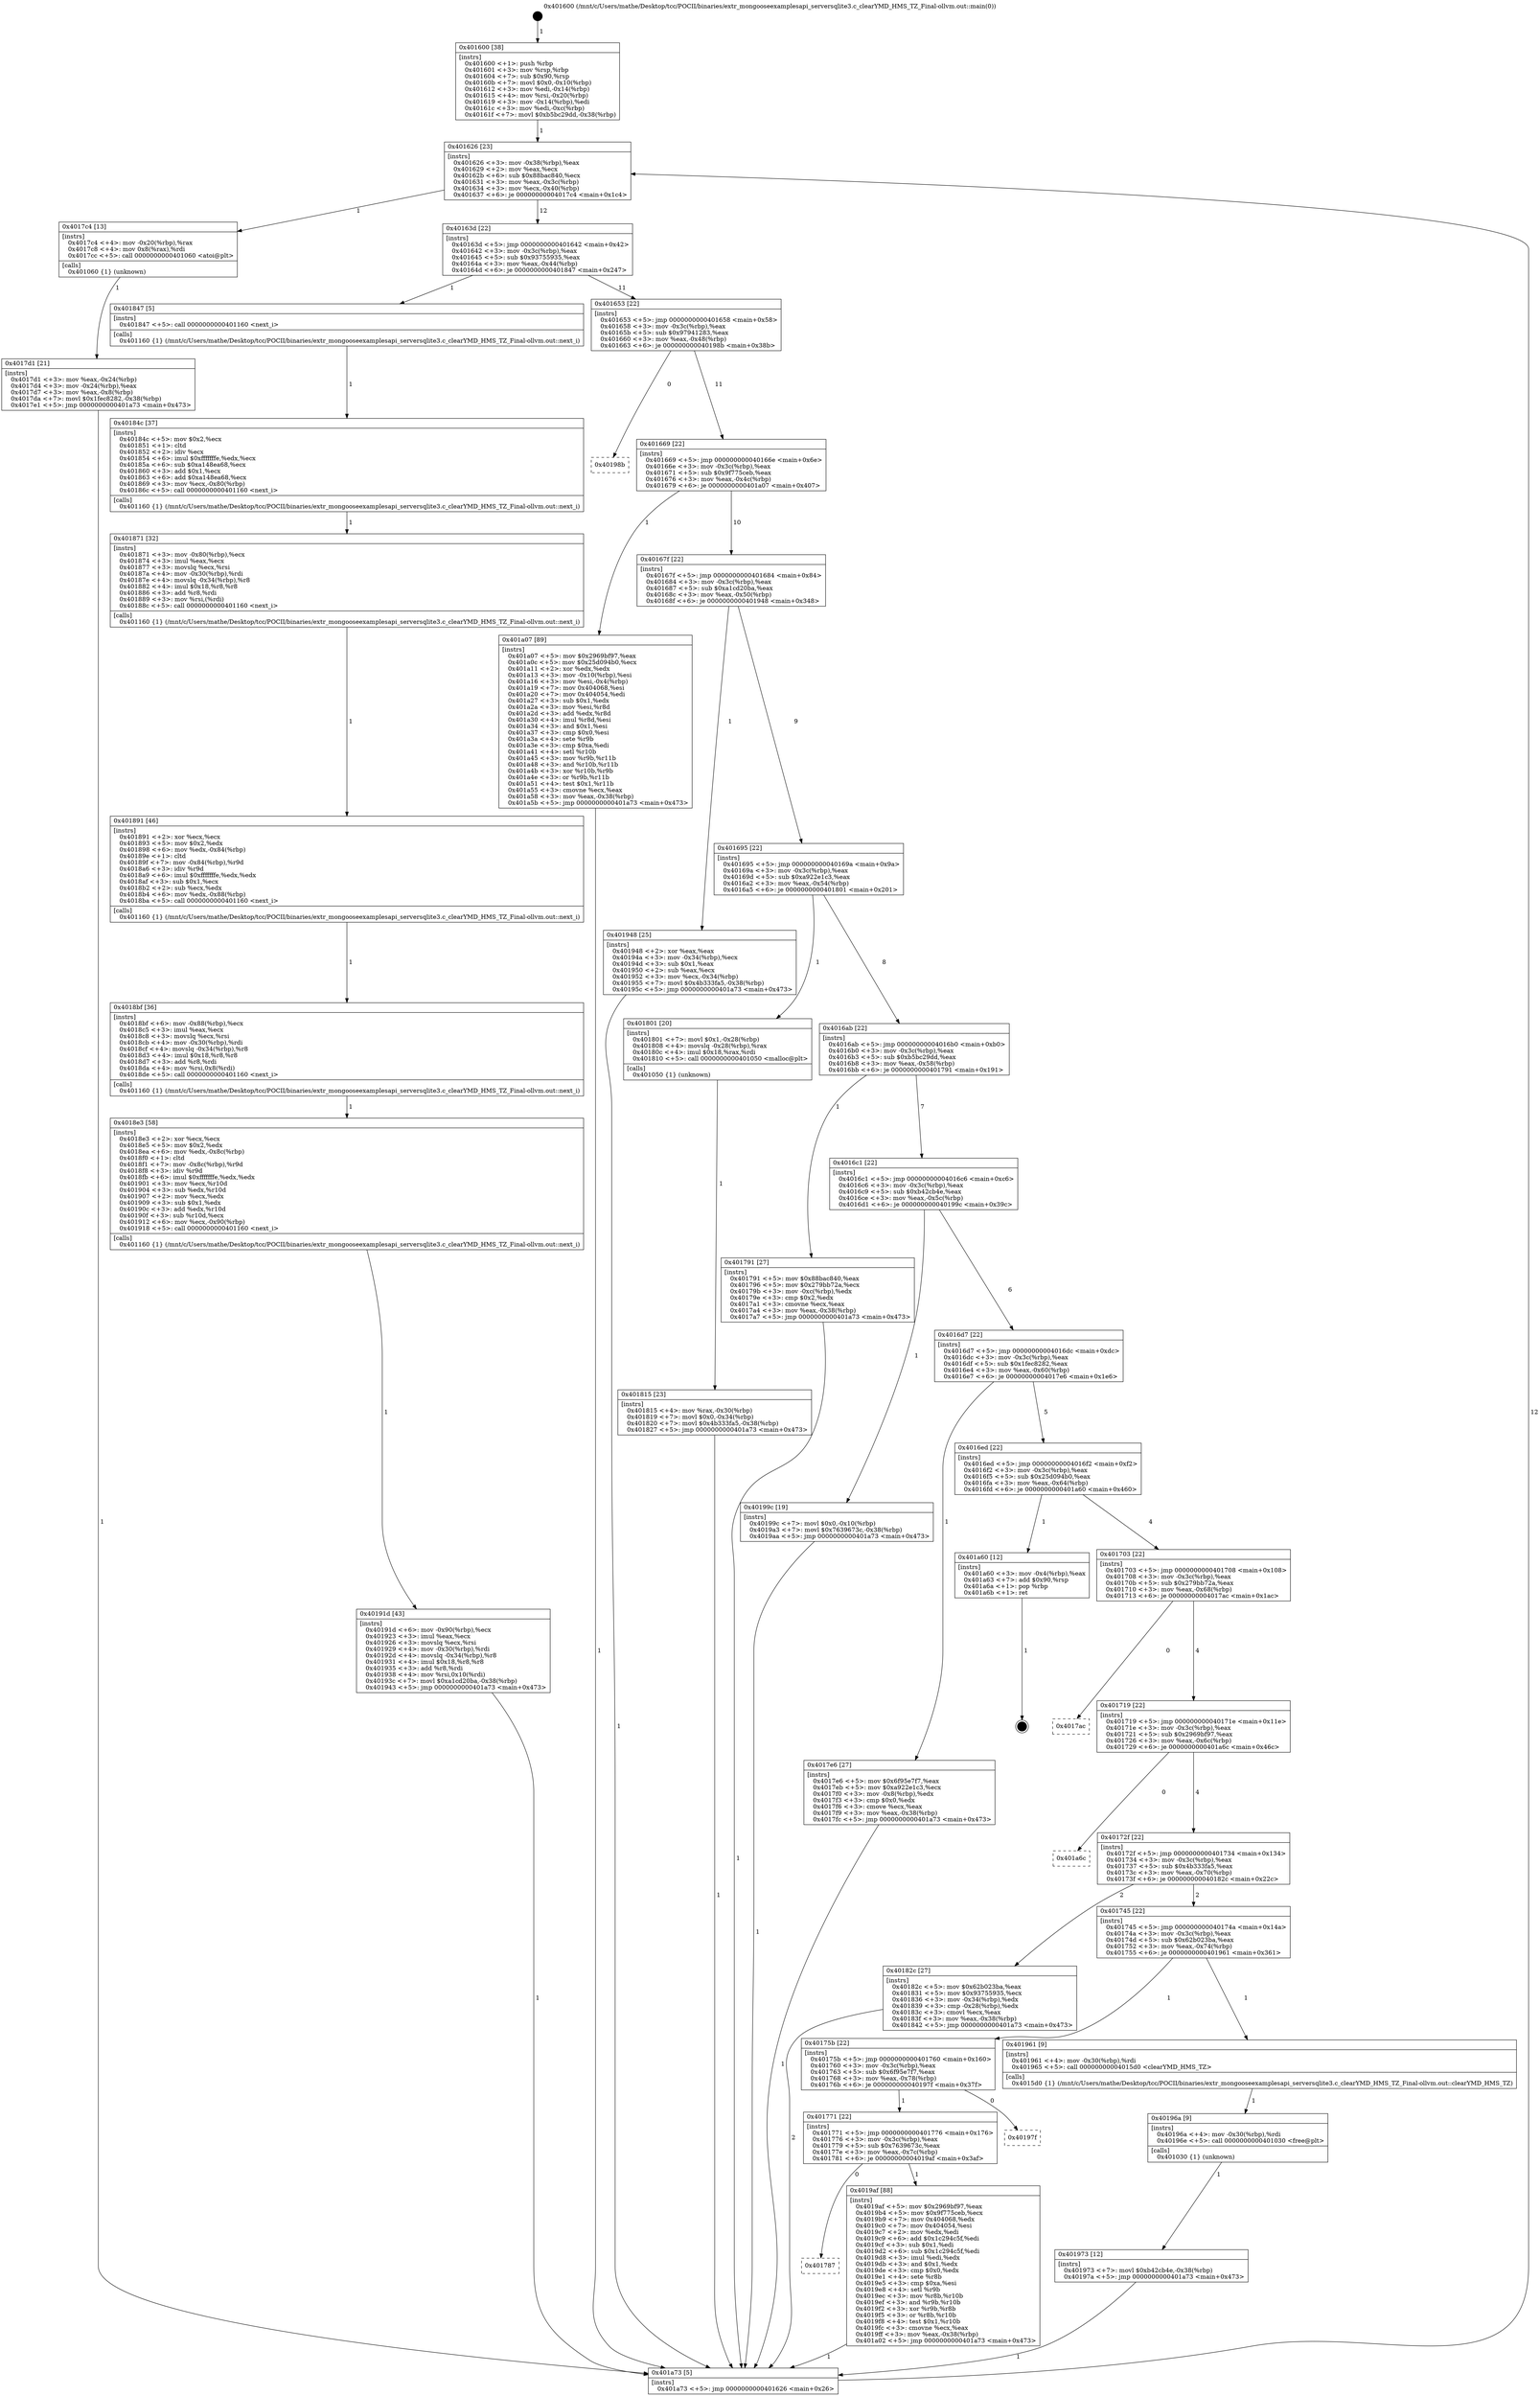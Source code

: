 digraph "0x401600" {
  label = "0x401600 (/mnt/c/Users/mathe/Desktop/tcc/POCII/binaries/extr_mongooseexamplesapi_serversqlite3.c_clearYMD_HMS_TZ_Final-ollvm.out::main(0))"
  labelloc = "t"
  node[shape=record]

  Entry [label="",width=0.3,height=0.3,shape=circle,fillcolor=black,style=filled]
  "0x401626" [label="{
     0x401626 [23]\l
     | [instrs]\l
     &nbsp;&nbsp;0x401626 \<+3\>: mov -0x38(%rbp),%eax\l
     &nbsp;&nbsp;0x401629 \<+2\>: mov %eax,%ecx\l
     &nbsp;&nbsp;0x40162b \<+6\>: sub $0x88bac840,%ecx\l
     &nbsp;&nbsp;0x401631 \<+3\>: mov %eax,-0x3c(%rbp)\l
     &nbsp;&nbsp;0x401634 \<+3\>: mov %ecx,-0x40(%rbp)\l
     &nbsp;&nbsp;0x401637 \<+6\>: je 00000000004017c4 \<main+0x1c4\>\l
  }"]
  "0x4017c4" [label="{
     0x4017c4 [13]\l
     | [instrs]\l
     &nbsp;&nbsp;0x4017c4 \<+4\>: mov -0x20(%rbp),%rax\l
     &nbsp;&nbsp;0x4017c8 \<+4\>: mov 0x8(%rax),%rdi\l
     &nbsp;&nbsp;0x4017cc \<+5\>: call 0000000000401060 \<atoi@plt\>\l
     | [calls]\l
     &nbsp;&nbsp;0x401060 \{1\} (unknown)\l
  }"]
  "0x40163d" [label="{
     0x40163d [22]\l
     | [instrs]\l
     &nbsp;&nbsp;0x40163d \<+5\>: jmp 0000000000401642 \<main+0x42\>\l
     &nbsp;&nbsp;0x401642 \<+3\>: mov -0x3c(%rbp),%eax\l
     &nbsp;&nbsp;0x401645 \<+5\>: sub $0x93755935,%eax\l
     &nbsp;&nbsp;0x40164a \<+3\>: mov %eax,-0x44(%rbp)\l
     &nbsp;&nbsp;0x40164d \<+6\>: je 0000000000401847 \<main+0x247\>\l
  }"]
  Exit [label="",width=0.3,height=0.3,shape=circle,fillcolor=black,style=filled,peripheries=2]
  "0x401847" [label="{
     0x401847 [5]\l
     | [instrs]\l
     &nbsp;&nbsp;0x401847 \<+5\>: call 0000000000401160 \<next_i\>\l
     | [calls]\l
     &nbsp;&nbsp;0x401160 \{1\} (/mnt/c/Users/mathe/Desktop/tcc/POCII/binaries/extr_mongooseexamplesapi_serversqlite3.c_clearYMD_HMS_TZ_Final-ollvm.out::next_i)\l
  }"]
  "0x401653" [label="{
     0x401653 [22]\l
     | [instrs]\l
     &nbsp;&nbsp;0x401653 \<+5\>: jmp 0000000000401658 \<main+0x58\>\l
     &nbsp;&nbsp;0x401658 \<+3\>: mov -0x3c(%rbp),%eax\l
     &nbsp;&nbsp;0x40165b \<+5\>: sub $0x97941283,%eax\l
     &nbsp;&nbsp;0x401660 \<+3\>: mov %eax,-0x48(%rbp)\l
     &nbsp;&nbsp;0x401663 \<+6\>: je 000000000040198b \<main+0x38b\>\l
  }"]
  "0x401787" [label="{
     0x401787\l
  }", style=dashed]
  "0x40198b" [label="{
     0x40198b\l
  }", style=dashed]
  "0x401669" [label="{
     0x401669 [22]\l
     | [instrs]\l
     &nbsp;&nbsp;0x401669 \<+5\>: jmp 000000000040166e \<main+0x6e\>\l
     &nbsp;&nbsp;0x40166e \<+3\>: mov -0x3c(%rbp),%eax\l
     &nbsp;&nbsp;0x401671 \<+5\>: sub $0x9f775ceb,%eax\l
     &nbsp;&nbsp;0x401676 \<+3\>: mov %eax,-0x4c(%rbp)\l
     &nbsp;&nbsp;0x401679 \<+6\>: je 0000000000401a07 \<main+0x407\>\l
  }"]
  "0x4019af" [label="{
     0x4019af [88]\l
     | [instrs]\l
     &nbsp;&nbsp;0x4019af \<+5\>: mov $0x2969bf97,%eax\l
     &nbsp;&nbsp;0x4019b4 \<+5\>: mov $0x9f775ceb,%ecx\l
     &nbsp;&nbsp;0x4019b9 \<+7\>: mov 0x404068,%edx\l
     &nbsp;&nbsp;0x4019c0 \<+7\>: mov 0x404054,%esi\l
     &nbsp;&nbsp;0x4019c7 \<+2\>: mov %edx,%edi\l
     &nbsp;&nbsp;0x4019c9 \<+6\>: add $0x1c294c5f,%edi\l
     &nbsp;&nbsp;0x4019cf \<+3\>: sub $0x1,%edi\l
     &nbsp;&nbsp;0x4019d2 \<+6\>: sub $0x1c294c5f,%edi\l
     &nbsp;&nbsp;0x4019d8 \<+3\>: imul %edi,%edx\l
     &nbsp;&nbsp;0x4019db \<+3\>: and $0x1,%edx\l
     &nbsp;&nbsp;0x4019de \<+3\>: cmp $0x0,%edx\l
     &nbsp;&nbsp;0x4019e1 \<+4\>: sete %r8b\l
     &nbsp;&nbsp;0x4019e5 \<+3\>: cmp $0xa,%esi\l
     &nbsp;&nbsp;0x4019e8 \<+4\>: setl %r9b\l
     &nbsp;&nbsp;0x4019ec \<+3\>: mov %r8b,%r10b\l
     &nbsp;&nbsp;0x4019ef \<+3\>: and %r9b,%r10b\l
     &nbsp;&nbsp;0x4019f2 \<+3\>: xor %r9b,%r8b\l
     &nbsp;&nbsp;0x4019f5 \<+3\>: or %r8b,%r10b\l
     &nbsp;&nbsp;0x4019f8 \<+4\>: test $0x1,%r10b\l
     &nbsp;&nbsp;0x4019fc \<+3\>: cmovne %ecx,%eax\l
     &nbsp;&nbsp;0x4019ff \<+3\>: mov %eax,-0x38(%rbp)\l
     &nbsp;&nbsp;0x401a02 \<+5\>: jmp 0000000000401a73 \<main+0x473\>\l
  }"]
  "0x401a07" [label="{
     0x401a07 [89]\l
     | [instrs]\l
     &nbsp;&nbsp;0x401a07 \<+5\>: mov $0x2969bf97,%eax\l
     &nbsp;&nbsp;0x401a0c \<+5\>: mov $0x25d094b0,%ecx\l
     &nbsp;&nbsp;0x401a11 \<+2\>: xor %edx,%edx\l
     &nbsp;&nbsp;0x401a13 \<+3\>: mov -0x10(%rbp),%esi\l
     &nbsp;&nbsp;0x401a16 \<+3\>: mov %esi,-0x4(%rbp)\l
     &nbsp;&nbsp;0x401a19 \<+7\>: mov 0x404068,%esi\l
     &nbsp;&nbsp;0x401a20 \<+7\>: mov 0x404054,%edi\l
     &nbsp;&nbsp;0x401a27 \<+3\>: sub $0x1,%edx\l
     &nbsp;&nbsp;0x401a2a \<+3\>: mov %esi,%r8d\l
     &nbsp;&nbsp;0x401a2d \<+3\>: add %edx,%r8d\l
     &nbsp;&nbsp;0x401a30 \<+4\>: imul %r8d,%esi\l
     &nbsp;&nbsp;0x401a34 \<+3\>: and $0x1,%esi\l
     &nbsp;&nbsp;0x401a37 \<+3\>: cmp $0x0,%esi\l
     &nbsp;&nbsp;0x401a3a \<+4\>: sete %r9b\l
     &nbsp;&nbsp;0x401a3e \<+3\>: cmp $0xa,%edi\l
     &nbsp;&nbsp;0x401a41 \<+4\>: setl %r10b\l
     &nbsp;&nbsp;0x401a45 \<+3\>: mov %r9b,%r11b\l
     &nbsp;&nbsp;0x401a48 \<+3\>: and %r10b,%r11b\l
     &nbsp;&nbsp;0x401a4b \<+3\>: xor %r10b,%r9b\l
     &nbsp;&nbsp;0x401a4e \<+3\>: or %r9b,%r11b\l
     &nbsp;&nbsp;0x401a51 \<+4\>: test $0x1,%r11b\l
     &nbsp;&nbsp;0x401a55 \<+3\>: cmovne %ecx,%eax\l
     &nbsp;&nbsp;0x401a58 \<+3\>: mov %eax,-0x38(%rbp)\l
     &nbsp;&nbsp;0x401a5b \<+5\>: jmp 0000000000401a73 \<main+0x473\>\l
  }"]
  "0x40167f" [label="{
     0x40167f [22]\l
     | [instrs]\l
     &nbsp;&nbsp;0x40167f \<+5\>: jmp 0000000000401684 \<main+0x84\>\l
     &nbsp;&nbsp;0x401684 \<+3\>: mov -0x3c(%rbp),%eax\l
     &nbsp;&nbsp;0x401687 \<+5\>: sub $0xa1cd20ba,%eax\l
     &nbsp;&nbsp;0x40168c \<+3\>: mov %eax,-0x50(%rbp)\l
     &nbsp;&nbsp;0x40168f \<+6\>: je 0000000000401948 \<main+0x348\>\l
  }"]
  "0x401771" [label="{
     0x401771 [22]\l
     | [instrs]\l
     &nbsp;&nbsp;0x401771 \<+5\>: jmp 0000000000401776 \<main+0x176\>\l
     &nbsp;&nbsp;0x401776 \<+3\>: mov -0x3c(%rbp),%eax\l
     &nbsp;&nbsp;0x401779 \<+5\>: sub $0x7639673c,%eax\l
     &nbsp;&nbsp;0x40177e \<+3\>: mov %eax,-0x7c(%rbp)\l
     &nbsp;&nbsp;0x401781 \<+6\>: je 00000000004019af \<main+0x3af\>\l
  }"]
  "0x401948" [label="{
     0x401948 [25]\l
     | [instrs]\l
     &nbsp;&nbsp;0x401948 \<+2\>: xor %eax,%eax\l
     &nbsp;&nbsp;0x40194a \<+3\>: mov -0x34(%rbp),%ecx\l
     &nbsp;&nbsp;0x40194d \<+3\>: sub $0x1,%eax\l
     &nbsp;&nbsp;0x401950 \<+2\>: sub %eax,%ecx\l
     &nbsp;&nbsp;0x401952 \<+3\>: mov %ecx,-0x34(%rbp)\l
     &nbsp;&nbsp;0x401955 \<+7\>: movl $0x4b333fa5,-0x38(%rbp)\l
     &nbsp;&nbsp;0x40195c \<+5\>: jmp 0000000000401a73 \<main+0x473\>\l
  }"]
  "0x401695" [label="{
     0x401695 [22]\l
     | [instrs]\l
     &nbsp;&nbsp;0x401695 \<+5\>: jmp 000000000040169a \<main+0x9a\>\l
     &nbsp;&nbsp;0x40169a \<+3\>: mov -0x3c(%rbp),%eax\l
     &nbsp;&nbsp;0x40169d \<+5\>: sub $0xa922e1c3,%eax\l
     &nbsp;&nbsp;0x4016a2 \<+3\>: mov %eax,-0x54(%rbp)\l
     &nbsp;&nbsp;0x4016a5 \<+6\>: je 0000000000401801 \<main+0x201\>\l
  }"]
  "0x40197f" [label="{
     0x40197f\l
  }", style=dashed]
  "0x401801" [label="{
     0x401801 [20]\l
     | [instrs]\l
     &nbsp;&nbsp;0x401801 \<+7\>: movl $0x1,-0x28(%rbp)\l
     &nbsp;&nbsp;0x401808 \<+4\>: movslq -0x28(%rbp),%rax\l
     &nbsp;&nbsp;0x40180c \<+4\>: imul $0x18,%rax,%rdi\l
     &nbsp;&nbsp;0x401810 \<+5\>: call 0000000000401050 \<malloc@plt\>\l
     | [calls]\l
     &nbsp;&nbsp;0x401050 \{1\} (unknown)\l
  }"]
  "0x4016ab" [label="{
     0x4016ab [22]\l
     | [instrs]\l
     &nbsp;&nbsp;0x4016ab \<+5\>: jmp 00000000004016b0 \<main+0xb0\>\l
     &nbsp;&nbsp;0x4016b0 \<+3\>: mov -0x3c(%rbp),%eax\l
     &nbsp;&nbsp;0x4016b3 \<+5\>: sub $0xb5bc29dd,%eax\l
     &nbsp;&nbsp;0x4016b8 \<+3\>: mov %eax,-0x58(%rbp)\l
     &nbsp;&nbsp;0x4016bb \<+6\>: je 0000000000401791 \<main+0x191\>\l
  }"]
  "0x401973" [label="{
     0x401973 [12]\l
     | [instrs]\l
     &nbsp;&nbsp;0x401973 \<+7\>: movl $0xb42cb4e,-0x38(%rbp)\l
     &nbsp;&nbsp;0x40197a \<+5\>: jmp 0000000000401a73 \<main+0x473\>\l
  }"]
  "0x401791" [label="{
     0x401791 [27]\l
     | [instrs]\l
     &nbsp;&nbsp;0x401791 \<+5\>: mov $0x88bac840,%eax\l
     &nbsp;&nbsp;0x401796 \<+5\>: mov $0x279bb72a,%ecx\l
     &nbsp;&nbsp;0x40179b \<+3\>: mov -0xc(%rbp),%edx\l
     &nbsp;&nbsp;0x40179e \<+3\>: cmp $0x2,%edx\l
     &nbsp;&nbsp;0x4017a1 \<+3\>: cmovne %ecx,%eax\l
     &nbsp;&nbsp;0x4017a4 \<+3\>: mov %eax,-0x38(%rbp)\l
     &nbsp;&nbsp;0x4017a7 \<+5\>: jmp 0000000000401a73 \<main+0x473\>\l
  }"]
  "0x4016c1" [label="{
     0x4016c1 [22]\l
     | [instrs]\l
     &nbsp;&nbsp;0x4016c1 \<+5\>: jmp 00000000004016c6 \<main+0xc6\>\l
     &nbsp;&nbsp;0x4016c6 \<+3\>: mov -0x3c(%rbp),%eax\l
     &nbsp;&nbsp;0x4016c9 \<+5\>: sub $0xb42cb4e,%eax\l
     &nbsp;&nbsp;0x4016ce \<+3\>: mov %eax,-0x5c(%rbp)\l
     &nbsp;&nbsp;0x4016d1 \<+6\>: je 000000000040199c \<main+0x39c\>\l
  }"]
  "0x401a73" [label="{
     0x401a73 [5]\l
     | [instrs]\l
     &nbsp;&nbsp;0x401a73 \<+5\>: jmp 0000000000401626 \<main+0x26\>\l
  }"]
  "0x401600" [label="{
     0x401600 [38]\l
     | [instrs]\l
     &nbsp;&nbsp;0x401600 \<+1\>: push %rbp\l
     &nbsp;&nbsp;0x401601 \<+3\>: mov %rsp,%rbp\l
     &nbsp;&nbsp;0x401604 \<+7\>: sub $0x90,%rsp\l
     &nbsp;&nbsp;0x40160b \<+7\>: movl $0x0,-0x10(%rbp)\l
     &nbsp;&nbsp;0x401612 \<+3\>: mov %edi,-0x14(%rbp)\l
     &nbsp;&nbsp;0x401615 \<+4\>: mov %rsi,-0x20(%rbp)\l
     &nbsp;&nbsp;0x401619 \<+3\>: mov -0x14(%rbp),%edi\l
     &nbsp;&nbsp;0x40161c \<+3\>: mov %edi,-0xc(%rbp)\l
     &nbsp;&nbsp;0x40161f \<+7\>: movl $0xb5bc29dd,-0x38(%rbp)\l
  }"]
  "0x4017d1" [label="{
     0x4017d1 [21]\l
     | [instrs]\l
     &nbsp;&nbsp;0x4017d1 \<+3\>: mov %eax,-0x24(%rbp)\l
     &nbsp;&nbsp;0x4017d4 \<+3\>: mov -0x24(%rbp),%eax\l
     &nbsp;&nbsp;0x4017d7 \<+3\>: mov %eax,-0x8(%rbp)\l
     &nbsp;&nbsp;0x4017da \<+7\>: movl $0x1fec8282,-0x38(%rbp)\l
     &nbsp;&nbsp;0x4017e1 \<+5\>: jmp 0000000000401a73 \<main+0x473\>\l
  }"]
  "0x40196a" [label="{
     0x40196a [9]\l
     | [instrs]\l
     &nbsp;&nbsp;0x40196a \<+4\>: mov -0x30(%rbp),%rdi\l
     &nbsp;&nbsp;0x40196e \<+5\>: call 0000000000401030 \<free@plt\>\l
     | [calls]\l
     &nbsp;&nbsp;0x401030 \{1\} (unknown)\l
  }"]
  "0x40199c" [label="{
     0x40199c [19]\l
     | [instrs]\l
     &nbsp;&nbsp;0x40199c \<+7\>: movl $0x0,-0x10(%rbp)\l
     &nbsp;&nbsp;0x4019a3 \<+7\>: movl $0x7639673c,-0x38(%rbp)\l
     &nbsp;&nbsp;0x4019aa \<+5\>: jmp 0000000000401a73 \<main+0x473\>\l
  }"]
  "0x4016d7" [label="{
     0x4016d7 [22]\l
     | [instrs]\l
     &nbsp;&nbsp;0x4016d7 \<+5\>: jmp 00000000004016dc \<main+0xdc\>\l
     &nbsp;&nbsp;0x4016dc \<+3\>: mov -0x3c(%rbp),%eax\l
     &nbsp;&nbsp;0x4016df \<+5\>: sub $0x1fec8282,%eax\l
     &nbsp;&nbsp;0x4016e4 \<+3\>: mov %eax,-0x60(%rbp)\l
     &nbsp;&nbsp;0x4016e7 \<+6\>: je 00000000004017e6 \<main+0x1e6\>\l
  }"]
  "0x40175b" [label="{
     0x40175b [22]\l
     | [instrs]\l
     &nbsp;&nbsp;0x40175b \<+5\>: jmp 0000000000401760 \<main+0x160\>\l
     &nbsp;&nbsp;0x401760 \<+3\>: mov -0x3c(%rbp),%eax\l
     &nbsp;&nbsp;0x401763 \<+5\>: sub $0x6f95e7f7,%eax\l
     &nbsp;&nbsp;0x401768 \<+3\>: mov %eax,-0x78(%rbp)\l
     &nbsp;&nbsp;0x40176b \<+6\>: je 000000000040197f \<main+0x37f\>\l
  }"]
  "0x4017e6" [label="{
     0x4017e6 [27]\l
     | [instrs]\l
     &nbsp;&nbsp;0x4017e6 \<+5\>: mov $0x6f95e7f7,%eax\l
     &nbsp;&nbsp;0x4017eb \<+5\>: mov $0xa922e1c3,%ecx\l
     &nbsp;&nbsp;0x4017f0 \<+3\>: mov -0x8(%rbp),%edx\l
     &nbsp;&nbsp;0x4017f3 \<+3\>: cmp $0x0,%edx\l
     &nbsp;&nbsp;0x4017f6 \<+3\>: cmove %ecx,%eax\l
     &nbsp;&nbsp;0x4017f9 \<+3\>: mov %eax,-0x38(%rbp)\l
     &nbsp;&nbsp;0x4017fc \<+5\>: jmp 0000000000401a73 \<main+0x473\>\l
  }"]
  "0x4016ed" [label="{
     0x4016ed [22]\l
     | [instrs]\l
     &nbsp;&nbsp;0x4016ed \<+5\>: jmp 00000000004016f2 \<main+0xf2\>\l
     &nbsp;&nbsp;0x4016f2 \<+3\>: mov -0x3c(%rbp),%eax\l
     &nbsp;&nbsp;0x4016f5 \<+5\>: sub $0x25d094b0,%eax\l
     &nbsp;&nbsp;0x4016fa \<+3\>: mov %eax,-0x64(%rbp)\l
     &nbsp;&nbsp;0x4016fd \<+6\>: je 0000000000401a60 \<main+0x460\>\l
  }"]
  "0x401815" [label="{
     0x401815 [23]\l
     | [instrs]\l
     &nbsp;&nbsp;0x401815 \<+4\>: mov %rax,-0x30(%rbp)\l
     &nbsp;&nbsp;0x401819 \<+7\>: movl $0x0,-0x34(%rbp)\l
     &nbsp;&nbsp;0x401820 \<+7\>: movl $0x4b333fa5,-0x38(%rbp)\l
     &nbsp;&nbsp;0x401827 \<+5\>: jmp 0000000000401a73 \<main+0x473\>\l
  }"]
  "0x401961" [label="{
     0x401961 [9]\l
     | [instrs]\l
     &nbsp;&nbsp;0x401961 \<+4\>: mov -0x30(%rbp),%rdi\l
     &nbsp;&nbsp;0x401965 \<+5\>: call 00000000004015d0 \<clearYMD_HMS_TZ\>\l
     | [calls]\l
     &nbsp;&nbsp;0x4015d0 \{1\} (/mnt/c/Users/mathe/Desktop/tcc/POCII/binaries/extr_mongooseexamplesapi_serversqlite3.c_clearYMD_HMS_TZ_Final-ollvm.out::clearYMD_HMS_TZ)\l
  }"]
  "0x401a60" [label="{
     0x401a60 [12]\l
     | [instrs]\l
     &nbsp;&nbsp;0x401a60 \<+3\>: mov -0x4(%rbp),%eax\l
     &nbsp;&nbsp;0x401a63 \<+7\>: add $0x90,%rsp\l
     &nbsp;&nbsp;0x401a6a \<+1\>: pop %rbp\l
     &nbsp;&nbsp;0x401a6b \<+1\>: ret\l
  }"]
  "0x401703" [label="{
     0x401703 [22]\l
     | [instrs]\l
     &nbsp;&nbsp;0x401703 \<+5\>: jmp 0000000000401708 \<main+0x108\>\l
     &nbsp;&nbsp;0x401708 \<+3\>: mov -0x3c(%rbp),%eax\l
     &nbsp;&nbsp;0x40170b \<+5\>: sub $0x279bb72a,%eax\l
     &nbsp;&nbsp;0x401710 \<+3\>: mov %eax,-0x68(%rbp)\l
     &nbsp;&nbsp;0x401713 \<+6\>: je 00000000004017ac \<main+0x1ac\>\l
  }"]
  "0x40191d" [label="{
     0x40191d [43]\l
     | [instrs]\l
     &nbsp;&nbsp;0x40191d \<+6\>: mov -0x90(%rbp),%ecx\l
     &nbsp;&nbsp;0x401923 \<+3\>: imul %eax,%ecx\l
     &nbsp;&nbsp;0x401926 \<+3\>: movslq %ecx,%rsi\l
     &nbsp;&nbsp;0x401929 \<+4\>: mov -0x30(%rbp),%rdi\l
     &nbsp;&nbsp;0x40192d \<+4\>: movslq -0x34(%rbp),%r8\l
     &nbsp;&nbsp;0x401931 \<+4\>: imul $0x18,%r8,%r8\l
     &nbsp;&nbsp;0x401935 \<+3\>: add %r8,%rdi\l
     &nbsp;&nbsp;0x401938 \<+4\>: mov %rsi,0x10(%rdi)\l
     &nbsp;&nbsp;0x40193c \<+7\>: movl $0xa1cd20ba,-0x38(%rbp)\l
     &nbsp;&nbsp;0x401943 \<+5\>: jmp 0000000000401a73 \<main+0x473\>\l
  }"]
  "0x4017ac" [label="{
     0x4017ac\l
  }", style=dashed]
  "0x401719" [label="{
     0x401719 [22]\l
     | [instrs]\l
     &nbsp;&nbsp;0x401719 \<+5\>: jmp 000000000040171e \<main+0x11e\>\l
     &nbsp;&nbsp;0x40171e \<+3\>: mov -0x3c(%rbp),%eax\l
     &nbsp;&nbsp;0x401721 \<+5\>: sub $0x2969bf97,%eax\l
     &nbsp;&nbsp;0x401726 \<+3\>: mov %eax,-0x6c(%rbp)\l
     &nbsp;&nbsp;0x401729 \<+6\>: je 0000000000401a6c \<main+0x46c\>\l
  }"]
  "0x4018e3" [label="{
     0x4018e3 [58]\l
     | [instrs]\l
     &nbsp;&nbsp;0x4018e3 \<+2\>: xor %ecx,%ecx\l
     &nbsp;&nbsp;0x4018e5 \<+5\>: mov $0x2,%edx\l
     &nbsp;&nbsp;0x4018ea \<+6\>: mov %edx,-0x8c(%rbp)\l
     &nbsp;&nbsp;0x4018f0 \<+1\>: cltd\l
     &nbsp;&nbsp;0x4018f1 \<+7\>: mov -0x8c(%rbp),%r9d\l
     &nbsp;&nbsp;0x4018f8 \<+3\>: idiv %r9d\l
     &nbsp;&nbsp;0x4018fb \<+6\>: imul $0xfffffffe,%edx,%edx\l
     &nbsp;&nbsp;0x401901 \<+3\>: mov %ecx,%r10d\l
     &nbsp;&nbsp;0x401904 \<+3\>: sub %edx,%r10d\l
     &nbsp;&nbsp;0x401907 \<+2\>: mov %ecx,%edx\l
     &nbsp;&nbsp;0x401909 \<+3\>: sub $0x1,%edx\l
     &nbsp;&nbsp;0x40190c \<+3\>: add %edx,%r10d\l
     &nbsp;&nbsp;0x40190f \<+3\>: sub %r10d,%ecx\l
     &nbsp;&nbsp;0x401912 \<+6\>: mov %ecx,-0x90(%rbp)\l
     &nbsp;&nbsp;0x401918 \<+5\>: call 0000000000401160 \<next_i\>\l
     | [calls]\l
     &nbsp;&nbsp;0x401160 \{1\} (/mnt/c/Users/mathe/Desktop/tcc/POCII/binaries/extr_mongooseexamplesapi_serversqlite3.c_clearYMD_HMS_TZ_Final-ollvm.out::next_i)\l
  }"]
  "0x401a6c" [label="{
     0x401a6c\l
  }", style=dashed]
  "0x40172f" [label="{
     0x40172f [22]\l
     | [instrs]\l
     &nbsp;&nbsp;0x40172f \<+5\>: jmp 0000000000401734 \<main+0x134\>\l
     &nbsp;&nbsp;0x401734 \<+3\>: mov -0x3c(%rbp),%eax\l
     &nbsp;&nbsp;0x401737 \<+5\>: sub $0x4b333fa5,%eax\l
     &nbsp;&nbsp;0x40173c \<+3\>: mov %eax,-0x70(%rbp)\l
     &nbsp;&nbsp;0x40173f \<+6\>: je 000000000040182c \<main+0x22c\>\l
  }"]
  "0x4018bf" [label="{
     0x4018bf [36]\l
     | [instrs]\l
     &nbsp;&nbsp;0x4018bf \<+6\>: mov -0x88(%rbp),%ecx\l
     &nbsp;&nbsp;0x4018c5 \<+3\>: imul %eax,%ecx\l
     &nbsp;&nbsp;0x4018c8 \<+3\>: movslq %ecx,%rsi\l
     &nbsp;&nbsp;0x4018cb \<+4\>: mov -0x30(%rbp),%rdi\l
     &nbsp;&nbsp;0x4018cf \<+4\>: movslq -0x34(%rbp),%r8\l
     &nbsp;&nbsp;0x4018d3 \<+4\>: imul $0x18,%r8,%r8\l
     &nbsp;&nbsp;0x4018d7 \<+3\>: add %r8,%rdi\l
     &nbsp;&nbsp;0x4018da \<+4\>: mov %rsi,0x8(%rdi)\l
     &nbsp;&nbsp;0x4018de \<+5\>: call 0000000000401160 \<next_i\>\l
     | [calls]\l
     &nbsp;&nbsp;0x401160 \{1\} (/mnt/c/Users/mathe/Desktop/tcc/POCII/binaries/extr_mongooseexamplesapi_serversqlite3.c_clearYMD_HMS_TZ_Final-ollvm.out::next_i)\l
  }"]
  "0x40182c" [label="{
     0x40182c [27]\l
     | [instrs]\l
     &nbsp;&nbsp;0x40182c \<+5\>: mov $0x62b023ba,%eax\l
     &nbsp;&nbsp;0x401831 \<+5\>: mov $0x93755935,%ecx\l
     &nbsp;&nbsp;0x401836 \<+3\>: mov -0x34(%rbp),%edx\l
     &nbsp;&nbsp;0x401839 \<+3\>: cmp -0x28(%rbp),%edx\l
     &nbsp;&nbsp;0x40183c \<+3\>: cmovl %ecx,%eax\l
     &nbsp;&nbsp;0x40183f \<+3\>: mov %eax,-0x38(%rbp)\l
     &nbsp;&nbsp;0x401842 \<+5\>: jmp 0000000000401a73 \<main+0x473\>\l
  }"]
  "0x401745" [label="{
     0x401745 [22]\l
     | [instrs]\l
     &nbsp;&nbsp;0x401745 \<+5\>: jmp 000000000040174a \<main+0x14a\>\l
     &nbsp;&nbsp;0x40174a \<+3\>: mov -0x3c(%rbp),%eax\l
     &nbsp;&nbsp;0x40174d \<+5\>: sub $0x62b023ba,%eax\l
     &nbsp;&nbsp;0x401752 \<+3\>: mov %eax,-0x74(%rbp)\l
     &nbsp;&nbsp;0x401755 \<+6\>: je 0000000000401961 \<main+0x361\>\l
  }"]
  "0x40184c" [label="{
     0x40184c [37]\l
     | [instrs]\l
     &nbsp;&nbsp;0x40184c \<+5\>: mov $0x2,%ecx\l
     &nbsp;&nbsp;0x401851 \<+1\>: cltd\l
     &nbsp;&nbsp;0x401852 \<+2\>: idiv %ecx\l
     &nbsp;&nbsp;0x401854 \<+6\>: imul $0xfffffffe,%edx,%ecx\l
     &nbsp;&nbsp;0x40185a \<+6\>: sub $0xa148ea68,%ecx\l
     &nbsp;&nbsp;0x401860 \<+3\>: add $0x1,%ecx\l
     &nbsp;&nbsp;0x401863 \<+6\>: add $0xa148ea68,%ecx\l
     &nbsp;&nbsp;0x401869 \<+3\>: mov %ecx,-0x80(%rbp)\l
     &nbsp;&nbsp;0x40186c \<+5\>: call 0000000000401160 \<next_i\>\l
     | [calls]\l
     &nbsp;&nbsp;0x401160 \{1\} (/mnt/c/Users/mathe/Desktop/tcc/POCII/binaries/extr_mongooseexamplesapi_serversqlite3.c_clearYMD_HMS_TZ_Final-ollvm.out::next_i)\l
  }"]
  "0x401871" [label="{
     0x401871 [32]\l
     | [instrs]\l
     &nbsp;&nbsp;0x401871 \<+3\>: mov -0x80(%rbp),%ecx\l
     &nbsp;&nbsp;0x401874 \<+3\>: imul %eax,%ecx\l
     &nbsp;&nbsp;0x401877 \<+3\>: movslq %ecx,%rsi\l
     &nbsp;&nbsp;0x40187a \<+4\>: mov -0x30(%rbp),%rdi\l
     &nbsp;&nbsp;0x40187e \<+4\>: movslq -0x34(%rbp),%r8\l
     &nbsp;&nbsp;0x401882 \<+4\>: imul $0x18,%r8,%r8\l
     &nbsp;&nbsp;0x401886 \<+3\>: add %r8,%rdi\l
     &nbsp;&nbsp;0x401889 \<+3\>: mov %rsi,(%rdi)\l
     &nbsp;&nbsp;0x40188c \<+5\>: call 0000000000401160 \<next_i\>\l
     | [calls]\l
     &nbsp;&nbsp;0x401160 \{1\} (/mnt/c/Users/mathe/Desktop/tcc/POCII/binaries/extr_mongooseexamplesapi_serversqlite3.c_clearYMD_HMS_TZ_Final-ollvm.out::next_i)\l
  }"]
  "0x401891" [label="{
     0x401891 [46]\l
     | [instrs]\l
     &nbsp;&nbsp;0x401891 \<+2\>: xor %ecx,%ecx\l
     &nbsp;&nbsp;0x401893 \<+5\>: mov $0x2,%edx\l
     &nbsp;&nbsp;0x401898 \<+6\>: mov %edx,-0x84(%rbp)\l
     &nbsp;&nbsp;0x40189e \<+1\>: cltd\l
     &nbsp;&nbsp;0x40189f \<+7\>: mov -0x84(%rbp),%r9d\l
     &nbsp;&nbsp;0x4018a6 \<+3\>: idiv %r9d\l
     &nbsp;&nbsp;0x4018a9 \<+6\>: imul $0xfffffffe,%edx,%edx\l
     &nbsp;&nbsp;0x4018af \<+3\>: sub $0x1,%ecx\l
     &nbsp;&nbsp;0x4018b2 \<+2\>: sub %ecx,%edx\l
     &nbsp;&nbsp;0x4018b4 \<+6\>: mov %edx,-0x88(%rbp)\l
     &nbsp;&nbsp;0x4018ba \<+5\>: call 0000000000401160 \<next_i\>\l
     | [calls]\l
     &nbsp;&nbsp;0x401160 \{1\} (/mnt/c/Users/mathe/Desktop/tcc/POCII/binaries/extr_mongooseexamplesapi_serversqlite3.c_clearYMD_HMS_TZ_Final-ollvm.out::next_i)\l
  }"]
  Entry -> "0x401600" [label=" 1"]
  "0x401626" -> "0x4017c4" [label=" 1"]
  "0x401626" -> "0x40163d" [label=" 12"]
  "0x401a60" -> Exit [label=" 1"]
  "0x40163d" -> "0x401847" [label=" 1"]
  "0x40163d" -> "0x401653" [label=" 11"]
  "0x401a07" -> "0x401a73" [label=" 1"]
  "0x401653" -> "0x40198b" [label=" 0"]
  "0x401653" -> "0x401669" [label=" 11"]
  "0x4019af" -> "0x401a73" [label=" 1"]
  "0x401669" -> "0x401a07" [label=" 1"]
  "0x401669" -> "0x40167f" [label=" 10"]
  "0x401771" -> "0x401787" [label=" 0"]
  "0x40167f" -> "0x401948" [label=" 1"]
  "0x40167f" -> "0x401695" [label=" 9"]
  "0x401771" -> "0x4019af" [label=" 1"]
  "0x401695" -> "0x401801" [label=" 1"]
  "0x401695" -> "0x4016ab" [label=" 8"]
  "0x40175b" -> "0x401771" [label=" 1"]
  "0x4016ab" -> "0x401791" [label=" 1"]
  "0x4016ab" -> "0x4016c1" [label=" 7"]
  "0x401791" -> "0x401a73" [label=" 1"]
  "0x401600" -> "0x401626" [label=" 1"]
  "0x401a73" -> "0x401626" [label=" 12"]
  "0x4017c4" -> "0x4017d1" [label=" 1"]
  "0x4017d1" -> "0x401a73" [label=" 1"]
  "0x40175b" -> "0x40197f" [label=" 0"]
  "0x4016c1" -> "0x40199c" [label=" 1"]
  "0x4016c1" -> "0x4016d7" [label=" 6"]
  "0x40199c" -> "0x401a73" [label=" 1"]
  "0x4016d7" -> "0x4017e6" [label=" 1"]
  "0x4016d7" -> "0x4016ed" [label=" 5"]
  "0x4017e6" -> "0x401a73" [label=" 1"]
  "0x401801" -> "0x401815" [label=" 1"]
  "0x401815" -> "0x401a73" [label=" 1"]
  "0x401973" -> "0x401a73" [label=" 1"]
  "0x4016ed" -> "0x401a60" [label=" 1"]
  "0x4016ed" -> "0x401703" [label=" 4"]
  "0x40196a" -> "0x401973" [label=" 1"]
  "0x401703" -> "0x4017ac" [label=" 0"]
  "0x401703" -> "0x401719" [label=" 4"]
  "0x401745" -> "0x40175b" [label=" 1"]
  "0x401719" -> "0x401a6c" [label=" 0"]
  "0x401719" -> "0x40172f" [label=" 4"]
  "0x401745" -> "0x401961" [label=" 1"]
  "0x40172f" -> "0x40182c" [label=" 2"]
  "0x40172f" -> "0x401745" [label=" 2"]
  "0x40182c" -> "0x401a73" [label=" 2"]
  "0x401847" -> "0x40184c" [label=" 1"]
  "0x40184c" -> "0x401871" [label=" 1"]
  "0x401871" -> "0x401891" [label=" 1"]
  "0x401891" -> "0x4018bf" [label=" 1"]
  "0x4018bf" -> "0x4018e3" [label=" 1"]
  "0x4018e3" -> "0x40191d" [label=" 1"]
  "0x40191d" -> "0x401a73" [label=" 1"]
  "0x401948" -> "0x401a73" [label=" 1"]
  "0x401961" -> "0x40196a" [label=" 1"]
}
